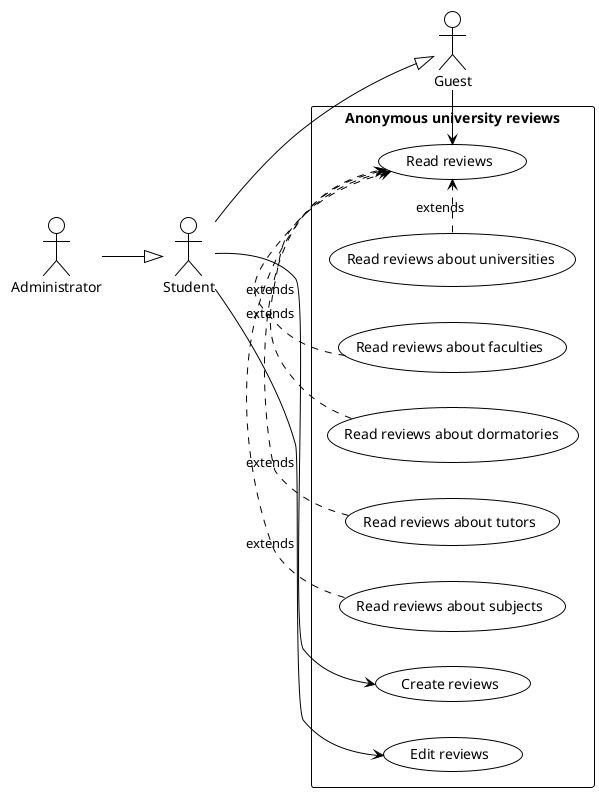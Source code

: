 @startuml
!theme plain

left to right direction

actor "Guest" as guest
actor "Student" as student
actor "Administrator" as admin

student --|> guest
admin --|> student

rectangle "Anonymous university reviews" {
    usecase "Read reviews" as readReviews
    usecase "Read reviews about universities" as readUniversityReviews 
    usecase "Read reviews about faculties" as readFacultyReviews     
    usecase "Read reviews about dormatories" as readDormReviews
    usecase "Read reviews about tutors" as readTutorReviews     
    usecase "Read reviews about subjects" as readSubjectReviews    

    usecase "Create reviews" as createReviews

    usecase "Edit reviews" as editReviews
}

readUniversityReviews .> readReviews : extends
readFacultyReviews .> readReviews : extends
readDormReviews .> readReviews : extends
readTutorReviews .> readReviews : extends
readSubjectReviews .> readReviews : extends

guest -> readReviews

student -> createReviews
student -> editReviews

@enduml
